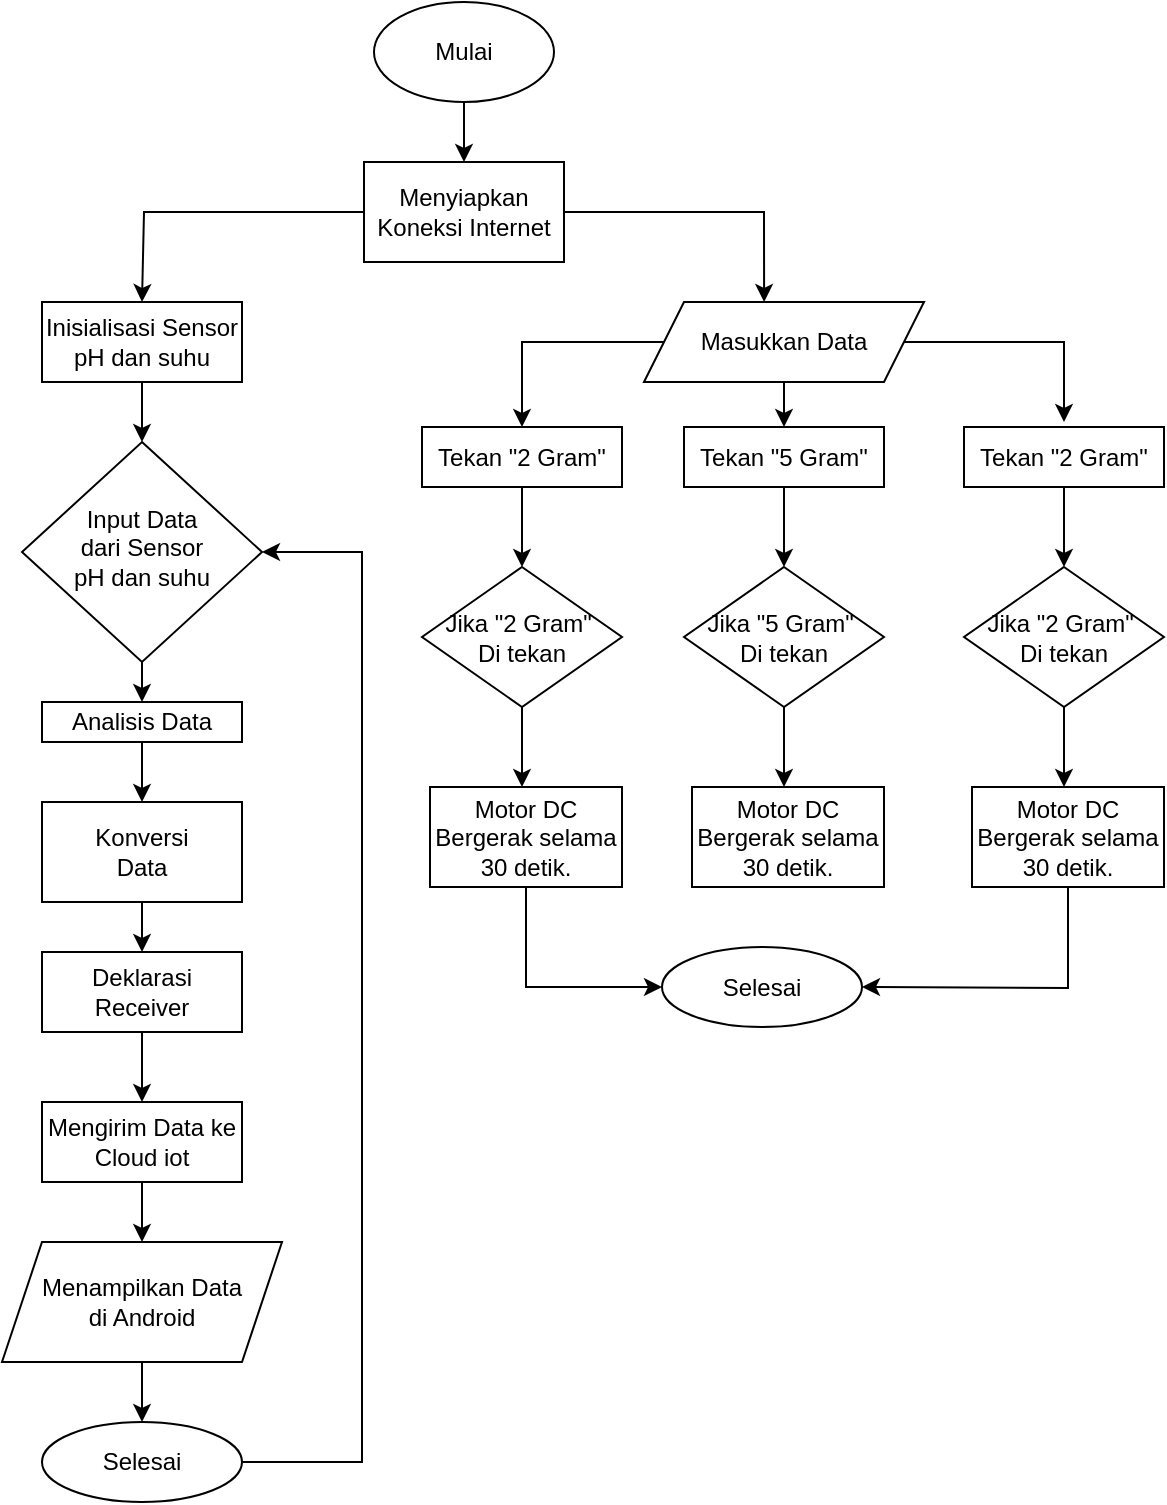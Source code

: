 <mxfile version="17.2.2" type="github">
  <diagram id="C5RBs43oDa-KdzZeNtuy" name="Page-1">
    <mxGraphModel dx="1021" dy="529" grid="1" gridSize="10" guides="0" tooltips="1" connect="1" arrows="1" fold="1" page="1" pageScale="1" pageWidth="827" pageHeight="1169" math="0" shadow="0">
      <root>
        <mxCell id="WIyWlLk6GJQsqaUBKTNV-0" />
        <mxCell id="WIyWlLk6GJQsqaUBKTNV-1" parent="WIyWlLk6GJQsqaUBKTNV-0" />
        <mxCell id="WIyWlLk6GJQsqaUBKTNV-6" value="Input Data &lt;br&gt;dari Sensor&lt;br&gt;pH dan suhu" style="rhombus;whiteSpace=wrap;html=1;shadow=0;fontFamily=Helvetica;fontSize=12;align=center;strokeWidth=1;spacing=6;spacingTop=-4;" parent="WIyWlLk6GJQsqaUBKTNV-1" vertex="1">
          <mxGeometry x="149" y="300" width="120" height="110" as="geometry" />
        </mxCell>
        <mxCell id="vDdEp4xboGbFdGhR_zUG-0" value="Mulai" style="ellipse;whiteSpace=wrap;html=1;" parent="WIyWlLk6GJQsqaUBKTNV-1" vertex="1">
          <mxGeometry x="325" y="80" width="90" height="50" as="geometry" />
        </mxCell>
        <mxCell id="vDdEp4xboGbFdGhR_zUG-1" value="Inisialisasi Sensor&lt;br&gt;pH dan suhu" style="rounded=0;whiteSpace=wrap;html=1;" parent="WIyWlLk6GJQsqaUBKTNV-1" vertex="1">
          <mxGeometry x="159" y="230" width="100" height="40" as="geometry" />
        </mxCell>
        <mxCell id="vDdEp4xboGbFdGhR_zUG-4" value="" style="endArrow=classic;html=1;rounded=0;exitX=0.5;exitY=1;exitDx=0;exitDy=0;entryX=0.5;entryY=0;entryDx=0;entryDy=0;" parent="WIyWlLk6GJQsqaUBKTNV-1" source="vDdEp4xboGbFdGhR_zUG-1" target="WIyWlLk6GJQsqaUBKTNV-6" edge="1">
          <mxGeometry width="50" height="50" relative="1" as="geometry">
            <mxPoint x="249" y="420" as="sourcePoint" />
            <mxPoint x="299" y="370" as="targetPoint" />
          </mxGeometry>
        </mxCell>
        <mxCell id="vDdEp4xboGbFdGhR_zUG-5" value="Analisis Data" style="rounded=0;whiteSpace=wrap;html=1;" parent="WIyWlLk6GJQsqaUBKTNV-1" vertex="1">
          <mxGeometry x="159" y="430" width="100" height="20" as="geometry" />
        </mxCell>
        <mxCell id="vDdEp4xboGbFdGhR_zUG-6" value="" style="endArrow=classic;html=1;rounded=0;exitX=0.5;exitY=1;exitDx=0;exitDy=0;entryX=0.5;entryY=0;entryDx=0;entryDy=0;" parent="WIyWlLk6GJQsqaUBKTNV-1" source="WIyWlLk6GJQsqaUBKTNV-6" target="vDdEp4xboGbFdGhR_zUG-5" edge="1">
          <mxGeometry width="50" height="50" relative="1" as="geometry">
            <mxPoint x="259" y="370" as="sourcePoint" />
            <mxPoint x="309" y="320" as="targetPoint" />
          </mxGeometry>
        </mxCell>
        <mxCell id="vDdEp4xboGbFdGhR_zUG-8" value="Konversi&lt;br&gt;Data" style="rounded=0;whiteSpace=wrap;html=1;" parent="WIyWlLk6GJQsqaUBKTNV-1" vertex="1">
          <mxGeometry x="159" y="480" width="100" height="50" as="geometry" />
        </mxCell>
        <mxCell id="vDdEp4xboGbFdGhR_zUG-9" value="Deklarasi Receiver" style="rounded=0;whiteSpace=wrap;html=1;" parent="WIyWlLk6GJQsqaUBKTNV-1" vertex="1">
          <mxGeometry x="159" y="555" width="100" height="40" as="geometry" />
        </mxCell>
        <mxCell id="vDdEp4xboGbFdGhR_zUG-10" value="Mengirim Data ke Cloud iot" style="rounded=0;whiteSpace=wrap;html=1;" parent="WIyWlLk6GJQsqaUBKTNV-1" vertex="1">
          <mxGeometry x="159" y="630" width="100" height="40" as="geometry" />
        </mxCell>
        <mxCell id="vDdEp4xboGbFdGhR_zUG-11" value="Selesai" style="ellipse;whiteSpace=wrap;html=1;" parent="WIyWlLk6GJQsqaUBKTNV-1" vertex="1">
          <mxGeometry x="159" y="790" width="100" height="40" as="geometry" />
        </mxCell>
        <mxCell id="vDdEp4xboGbFdGhR_zUG-12" value="" style="endArrow=classic;html=1;rounded=0;exitX=0.5;exitY=1;exitDx=0;exitDy=0;entryX=0.5;entryY=0;entryDx=0;entryDy=0;" parent="WIyWlLk6GJQsqaUBKTNV-1" source="vDdEp4xboGbFdGhR_zUG-5" target="vDdEp4xboGbFdGhR_zUG-8" edge="1">
          <mxGeometry width="50" height="50" relative="1" as="geometry">
            <mxPoint x="199" y="530" as="sourcePoint" />
            <mxPoint x="249" y="480" as="targetPoint" />
          </mxGeometry>
        </mxCell>
        <mxCell id="vDdEp4xboGbFdGhR_zUG-13" value="" style="endArrow=classic;html=1;rounded=0;entryX=0.5;entryY=0;entryDx=0;entryDy=0;exitX=0.5;exitY=1;exitDx=0;exitDy=0;" parent="WIyWlLk6GJQsqaUBKTNV-1" source="vDdEp4xboGbFdGhR_zUG-8" target="vDdEp4xboGbFdGhR_zUG-9" edge="1">
          <mxGeometry width="50" height="50" relative="1" as="geometry">
            <mxPoint x="209" y="540" as="sourcePoint" />
            <mxPoint x="249" y="480" as="targetPoint" />
          </mxGeometry>
        </mxCell>
        <mxCell id="vDdEp4xboGbFdGhR_zUG-14" value="" style="endArrow=classic;html=1;rounded=0;exitX=0.5;exitY=1;exitDx=0;exitDy=0;entryX=0.5;entryY=0;entryDx=0;entryDy=0;" parent="WIyWlLk6GJQsqaUBKTNV-1" source="vDdEp4xboGbFdGhR_zUG-9" target="vDdEp4xboGbFdGhR_zUG-10" edge="1">
          <mxGeometry width="50" height="50" relative="1" as="geometry">
            <mxPoint x="199" y="530" as="sourcePoint" />
            <mxPoint x="209" y="610" as="targetPoint" />
          </mxGeometry>
        </mxCell>
        <mxCell id="vDdEp4xboGbFdGhR_zUG-16" value="Menyiapkan Koneksi Internet" style="rounded=0;whiteSpace=wrap;html=1;" parent="WIyWlLk6GJQsqaUBKTNV-1" vertex="1">
          <mxGeometry x="320" y="160" width="100" height="50" as="geometry" />
        </mxCell>
        <mxCell id="vDdEp4xboGbFdGhR_zUG-19" value="" style="endArrow=classic;html=1;rounded=0;exitX=0.5;exitY=1;exitDx=0;exitDy=0;entryX=0.5;entryY=0;entryDx=0;entryDy=0;" parent="WIyWlLk6GJQsqaUBKTNV-1" source="vDdEp4xboGbFdGhR_zUG-0" target="vDdEp4xboGbFdGhR_zUG-16" edge="1">
          <mxGeometry width="50" height="50" relative="1" as="geometry">
            <mxPoint x="340" y="280" as="sourcePoint" />
            <mxPoint x="390" y="230" as="targetPoint" />
          </mxGeometry>
        </mxCell>
        <mxCell id="vDdEp4xboGbFdGhR_zUG-22" value="Masukkan Data" style="shape=parallelogram;perimeter=parallelogramPerimeter;whiteSpace=wrap;html=1;fixedSize=1;" parent="WIyWlLk6GJQsqaUBKTNV-1" vertex="1">
          <mxGeometry x="460" y="230" width="140" height="40" as="geometry" />
        </mxCell>
        <mxCell id="vDdEp4xboGbFdGhR_zUG-24" value="Tekan &quot;2 Gram&quot;" style="rounded=0;whiteSpace=wrap;html=1;" parent="WIyWlLk6GJQsqaUBKTNV-1" vertex="1">
          <mxGeometry x="349" y="292.5" width="100" height="30" as="geometry" />
        </mxCell>
        <mxCell id="vDdEp4xboGbFdGhR_zUG-25" value="" style="endArrow=classic;html=1;rounded=0;exitX=0;exitY=0.5;exitDx=0;exitDy=0;entryX=0.5;entryY=0;entryDx=0;entryDy=0;" parent="WIyWlLk6GJQsqaUBKTNV-1" source="vDdEp4xboGbFdGhR_zUG-22" target="vDdEp4xboGbFdGhR_zUG-24" edge="1">
          <mxGeometry width="50" height="50" relative="1" as="geometry">
            <mxPoint x="369" y="320" as="sourcePoint" />
            <mxPoint x="419" y="270" as="targetPoint" />
            <Array as="points">
              <mxPoint x="399" y="250" />
            </Array>
          </mxGeometry>
        </mxCell>
        <mxCell id="vDdEp4xboGbFdGhR_zUG-26" value="" style="endArrow=classic;html=1;rounded=0;exitX=0.5;exitY=1;exitDx=0;exitDy=0;" parent="WIyWlLk6GJQsqaUBKTNV-1" source="vDdEp4xboGbFdGhR_zUG-24" target="vDdEp4xboGbFdGhR_zUG-27" edge="1">
          <mxGeometry width="50" height="50" relative="1" as="geometry">
            <mxPoint x="419" y="322.5" as="sourcePoint" />
            <mxPoint x="399" y="332.5" as="targetPoint" />
          </mxGeometry>
        </mxCell>
        <mxCell id="vDdEp4xboGbFdGhR_zUG-27" value="Jika &quot;2 Gram&quot;&amp;nbsp;&lt;br&gt;Di tekan" style="rhombus;whiteSpace=wrap;html=1;" parent="WIyWlLk6GJQsqaUBKTNV-1" vertex="1">
          <mxGeometry x="349" y="362.5" width="100" height="70" as="geometry" />
        </mxCell>
        <mxCell id="vDdEp4xboGbFdGhR_zUG-28" value="" style="endArrow=classic;html=1;rounded=0;exitX=0.5;exitY=1;exitDx=0;exitDy=0;" parent="WIyWlLk6GJQsqaUBKTNV-1" source="vDdEp4xboGbFdGhR_zUG-27" edge="1">
          <mxGeometry width="50" height="50" relative="1" as="geometry">
            <mxPoint x="279" y="342.5" as="sourcePoint" />
            <mxPoint x="399" y="432.5" as="targetPoint" />
          </mxGeometry>
        </mxCell>
        <mxCell id="vDdEp4xboGbFdGhR_zUG-29" value="" style="endArrow=classic;html=1;rounded=0;exitX=0.5;exitY=1;exitDx=0;exitDy=0;" parent="WIyWlLk6GJQsqaUBKTNV-1" source="vDdEp4xboGbFdGhR_zUG-27" edge="1">
          <mxGeometry width="50" height="50" relative="1" as="geometry">
            <mxPoint x="319" y="322.5" as="sourcePoint" />
            <mxPoint x="399" y="472.5" as="targetPoint" />
          </mxGeometry>
        </mxCell>
        <mxCell id="vDdEp4xboGbFdGhR_zUG-30" value="Motor DC Bergerak selama 30 detik." style="rounded=0;whiteSpace=wrap;html=1;" parent="WIyWlLk6GJQsqaUBKTNV-1" vertex="1">
          <mxGeometry x="353" y="472.5" width="96" height="50" as="geometry" />
        </mxCell>
        <mxCell id="vDdEp4xboGbFdGhR_zUG-31" value="Selesai" style="ellipse;whiteSpace=wrap;html=1;" parent="WIyWlLk6GJQsqaUBKTNV-1" vertex="1">
          <mxGeometry x="469" y="552.5" width="100" height="40" as="geometry" />
        </mxCell>
        <mxCell id="vDdEp4xboGbFdGhR_zUG-32" value="" style="endArrow=classic;html=1;rounded=0;entryX=0;entryY=0.5;entryDx=0;entryDy=0;exitX=0.5;exitY=1;exitDx=0;exitDy=0;" parent="WIyWlLk6GJQsqaUBKTNV-1" source="vDdEp4xboGbFdGhR_zUG-30" target="vDdEp4xboGbFdGhR_zUG-31" edge="1">
          <mxGeometry width="50" height="50" relative="1" as="geometry">
            <mxPoint x="459" y="482.5" as="sourcePoint" />
            <mxPoint x="509" y="432.5" as="targetPoint" />
            <Array as="points">
              <mxPoint x="401" y="572.5" />
            </Array>
          </mxGeometry>
        </mxCell>
        <mxCell id="vDdEp4xboGbFdGhR_zUG-41" value="" style="endArrow=classic;html=1;rounded=0;exitX=1;exitY=0.5;exitDx=0;exitDy=0;entryX=1;entryY=0.5;entryDx=0;entryDy=0;" parent="WIyWlLk6GJQsqaUBKTNV-1" source="vDdEp4xboGbFdGhR_zUG-11" target="WIyWlLk6GJQsqaUBKTNV-6" edge="1">
          <mxGeometry width="50" height="50" relative="1" as="geometry">
            <mxPoint x="289" y="460" as="sourcePoint" />
            <mxPoint x="319" y="360" as="targetPoint" />
            <Array as="points">
              <mxPoint x="319" y="810" />
              <mxPoint x="319" y="730" />
              <mxPoint x="319" y="355" />
            </Array>
          </mxGeometry>
        </mxCell>
        <mxCell id="0mWZ866NJLrGV8eD4E7F-0" value="Menampilkan Data&lt;br&gt;di Android" style="shape=parallelogram;perimeter=parallelogramPerimeter;whiteSpace=wrap;html=1;fixedSize=1;" parent="WIyWlLk6GJQsqaUBKTNV-1" vertex="1">
          <mxGeometry x="139" y="700" width="140" height="60" as="geometry" />
        </mxCell>
        <mxCell id="0mWZ866NJLrGV8eD4E7F-1" value="" style="endArrow=classic;html=1;rounded=0;exitX=0.5;exitY=1;exitDx=0;exitDy=0;entryX=0.5;entryY=0;entryDx=0;entryDy=0;" parent="WIyWlLk6GJQsqaUBKTNV-1" source="vDdEp4xboGbFdGhR_zUG-10" target="0mWZ866NJLrGV8eD4E7F-0" edge="1">
          <mxGeometry width="50" height="50" relative="1" as="geometry">
            <mxPoint x="389" y="710" as="sourcePoint" />
            <mxPoint x="439" y="660" as="targetPoint" />
          </mxGeometry>
        </mxCell>
        <mxCell id="0mWZ866NJLrGV8eD4E7F-2" value="" style="endArrow=classic;html=1;rounded=0;exitX=0.5;exitY=1;exitDx=0;exitDy=0;entryX=0.5;entryY=0;entryDx=0;entryDy=0;" parent="WIyWlLk6GJQsqaUBKTNV-1" source="0mWZ866NJLrGV8eD4E7F-0" target="vDdEp4xboGbFdGhR_zUG-11" edge="1">
          <mxGeometry width="50" height="50" relative="1" as="geometry">
            <mxPoint x="389" y="710" as="sourcePoint" />
            <mxPoint x="439" y="660" as="targetPoint" />
          </mxGeometry>
        </mxCell>
        <mxCell id="0mWZ866NJLrGV8eD4E7F-3" value="" style="endArrow=classic;html=1;rounded=0;entryX=0.429;entryY=0;entryDx=0;entryDy=0;entryPerimeter=0;exitX=1;exitY=0.5;exitDx=0;exitDy=0;" parent="WIyWlLk6GJQsqaUBKTNV-1" source="vDdEp4xboGbFdGhR_zUG-16" target="vDdEp4xboGbFdGhR_zUG-22" edge="1">
          <mxGeometry width="50" height="50" relative="1" as="geometry">
            <mxPoint x="410" y="240" as="sourcePoint" />
            <mxPoint x="460" y="190" as="targetPoint" />
            <Array as="points">
              <mxPoint x="520" y="185" />
            </Array>
          </mxGeometry>
        </mxCell>
        <mxCell id="0mWZ866NJLrGV8eD4E7F-4" value="" style="endArrow=classic;html=1;rounded=0;entryX=0.5;entryY=0;entryDx=0;entryDy=0;exitX=0;exitY=0.5;exitDx=0;exitDy=0;" parent="WIyWlLk6GJQsqaUBKTNV-1" source="vDdEp4xboGbFdGhR_zUG-16" target="vDdEp4xboGbFdGhR_zUG-1" edge="1">
          <mxGeometry width="50" height="50" relative="1" as="geometry">
            <mxPoint x="290" y="410" as="sourcePoint" />
            <mxPoint x="340" y="360" as="targetPoint" />
            <Array as="points">
              <mxPoint x="210" y="185" />
            </Array>
          </mxGeometry>
        </mxCell>
        <mxCell id="8PcASx6JM0gbZgyFJNtW-0" value="Tekan &quot;5 Gram&quot;" style="rounded=0;whiteSpace=wrap;html=1;" parent="WIyWlLk6GJQsqaUBKTNV-1" vertex="1">
          <mxGeometry x="480" y="292.5" width="100" height="30" as="geometry" />
        </mxCell>
        <mxCell id="8PcASx6JM0gbZgyFJNtW-1" value="" style="endArrow=classic;html=1;rounded=0;exitX=0.5;exitY=1;exitDx=0;exitDy=0;" parent="WIyWlLk6GJQsqaUBKTNV-1" source="8PcASx6JM0gbZgyFJNtW-0" target="8PcASx6JM0gbZgyFJNtW-2" edge="1">
          <mxGeometry width="50" height="50" relative="1" as="geometry">
            <mxPoint x="550" y="322.5" as="sourcePoint" />
            <mxPoint x="530" y="332.5" as="targetPoint" />
          </mxGeometry>
        </mxCell>
        <mxCell id="8PcASx6JM0gbZgyFJNtW-2" value="Jika &quot;5 Gram&quot;&amp;nbsp;&lt;br&gt;Di tekan" style="rhombus;whiteSpace=wrap;html=1;" parent="WIyWlLk6GJQsqaUBKTNV-1" vertex="1">
          <mxGeometry x="480" y="362.5" width="100" height="70" as="geometry" />
        </mxCell>
        <mxCell id="8PcASx6JM0gbZgyFJNtW-3" value="" style="endArrow=classic;html=1;rounded=0;exitX=0.5;exitY=1;exitDx=0;exitDy=0;" parent="WIyWlLk6GJQsqaUBKTNV-1" source="8PcASx6JM0gbZgyFJNtW-2" edge="1">
          <mxGeometry width="50" height="50" relative="1" as="geometry">
            <mxPoint x="410" y="342.5" as="sourcePoint" />
            <mxPoint x="530" y="432.5" as="targetPoint" />
          </mxGeometry>
        </mxCell>
        <mxCell id="8PcASx6JM0gbZgyFJNtW-4" value="" style="endArrow=classic;html=1;rounded=0;exitX=0.5;exitY=1;exitDx=0;exitDy=0;" parent="WIyWlLk6GJQsqaUBKTNV-1" source="8PcASx6JM0gbZgyFJNtW-2" edge="1">
          <mxGeometry width="50" height="50" relative="1" as="geometry">
            <mxPoint x="450" y="322.5" as="sourcePoint" />
            <mxPoint x="530" y="472.5" as="targetPoint" />
          </mxGeometry>
        </mxCell>
        <mxCell id="8PcASx6JM0gbZgyFJNtW-5" value="Motor DC Bergerak selama 30 detik." style="rounded=0;whiteSpace=wrap;html=1;" parent="WIyWlLk6GJQsqaUBKTNV-1" vertex="1">
          <mxGeometry x="484" y="472.5" width="96" height="50" as="geometry" />
        </mxCell>
        <mxCell id="8PcASx6JM0gbZgyFJNtW-6" value="Tekan &quot;2 Gram&quot;" style="rounded=0;whiteSpace=wrap;html=1;" parent="WIyWlLk6GJQsqaUBKTNV-1" vertex="1">
          <mxGeometry x="620" y="292.5" width="100" height="30" as="geometry" />
        </mxCell>
        <mxCell id="8PcASx6JM0gbZgyFJNtW-7" value="" style="endArrow=classic;html=1;rounded=0;exitX=0.5;exitY=1;exitDx=0;exitDy=0;" parent="WIyWlLk6GJQsqaUBKTNV-1" source="8PcASx6JM0gbZgyFJNtW-6" target="8PcASx6JM0gbZgyFJNtW-8" edge="1">
          <mxGeometry width="50" height="50" relative="1" as="geometry">
            <mxPoint x="690" y="322.5" as="sourcePoint" />
            <mxPoint x="670" y="332.5" as="targetPoint" />
          </mxGeometry>
        </mxCell>
        <mxCell id="8PcASx6JM0gbZgyFJNtW-8" value="Jika &quot;2 Gram&quot;&amp;nbsp;&lt;br&gt;Di tekan" style="rhombus;whiteSpace=wrap;html=1;" parent="WIyWlLk6GJQsqaUBKTNV-1" vertex="1">
          <mxGeometry x="620" y="362.5" width="100" height="70" as="geometry" />
        </mxCell>
        <mxCell id="8PcASx6JM0gbZgyFJNtW-9" value="" style="endArrow=classic;html=1;rounded=0;exitX=0.5;exitY=1;exitDx=0;exitDy=0;" parent="WIyWlLk6GJQsqaUBKTNV-1" source="8PcASx6JM0gbZgyFJNtW-8" edge="1">
          <mxGeometry width="50" height="50" relative="1" as="geometry">
            <mxPoint x="550" y="342.5" as="sourcePoint" />
            <mxPoint x="670" y="432.5" as="targetPoint" />
          </mxGeometry>
        </mxCell>
        <mxCell id="8PcASx6JM0gbZgyFJNtW-10" value="" style="endArrow=classic;html=1;rounded=0;exitX=0.5;exitY=1;exitDx=0;exitDy=0;" parent="WIyWlLk6GJQsqaUBKTNV-1" source="8PcASx6JM0gbZgyFJNtW-8" edge="1">
          <mxGeometry width="50" height="50" relative="1" as="geometry">
            <mxPoint x="590" y="322.5" as="sourcePoint" />
            <mxPoint x="670" y="472.5" as="targetPoint" />
          </mxGeometry>
        </mxCell>
        <mxCell id="8PcASx6JM0gbZgyFJNtW-11" value="Motor DC Bergerak selama 30 detik." style="rounded=0;whiteSpace=wrap;html=1;" parent="WIyWlLk6GJQsqaUBKTNV-1" vertex="1">
          <mxGeometry x="624" y="472.5" width="96" height="50" as="geometry" />
        </mxCell>
        <mxCell id="8PcASx6JM0gbZgyFJNtW-12" value="" style="endArrow=classic;html=1;rounded=0;exitX=0.5;exitY=1;exitDx=0;exitDy=0;entryX=0.5;entryY=0;entryDx=0;entryDy=0;" parent="WIyWlLk6GJQsqaUBKTNV-1" source="vDdEp4xboGbFdGhR_zUG-22" target="8PcASx6JM0gbZgyFJNtW-0" edge="1">
          <mxGeometry width="50" height="50" relative="1" as="geometry">
            <mxPoint x="390" y="460" as="sourcePoint" />
            <mxPoint x="440" y="410" as="targetPoint" />
          </mxGeometry>
        </mxCell>
        <mxCell id="8PcASx6JM0gbZgyFJNtW-13" value="" style="endArrow=classic;html=1;rounded=0;exitX=1;exitY=0.5;exitDx=0;exitDy=0;" parent="WIyWlLk6GJQsqaUBKTNV-1" source="vDdEp4xboGbFdGhR_zUG-22" edge="1">
          <mxGeometry width="50" height="50" relative="1" as="geometry">
            <mxPoint x="640" y="290" as="sourcePoint" />
            <mxPoint x="670" y="290" as="targetPoint" />
            <Array as="points">
              <mxPoint x="670" y="250" />
            </Array>
          </mxGeometry>
        </mxCell>
        <mxCell id="8PcASx6JM0gbZgyFJNtW-14" value="" style="endArrow=classic;html=1;rounded=0;exitX=0.5;exitY=1;exitDx=0;exitDy=0;entryX=1;entryY=0.5;entryDx=0;entryDy=0;" parent="WIyWlLk6GJQsqaUBKTNV-1" source="8PcASx6JM0gbZgyFJNtW-11" target="vDdEp4xboGbFdGhR_zUG-31" edge="1">
          <mxGeometry width="50" height="50" relative="1" as="geometry">
            <mxPoint x="390" y="460" as="sourcePoint" />
            <mxPoint x="440" y="410" as="targetPoint" />
            <Array as="points">
              <mxPoint x="672" y="573" />
            </Array>
          </mxGeometry>
        </mxCell>
      </root>
    </mxGraphModel>
  </diagram>
</mxfile>
